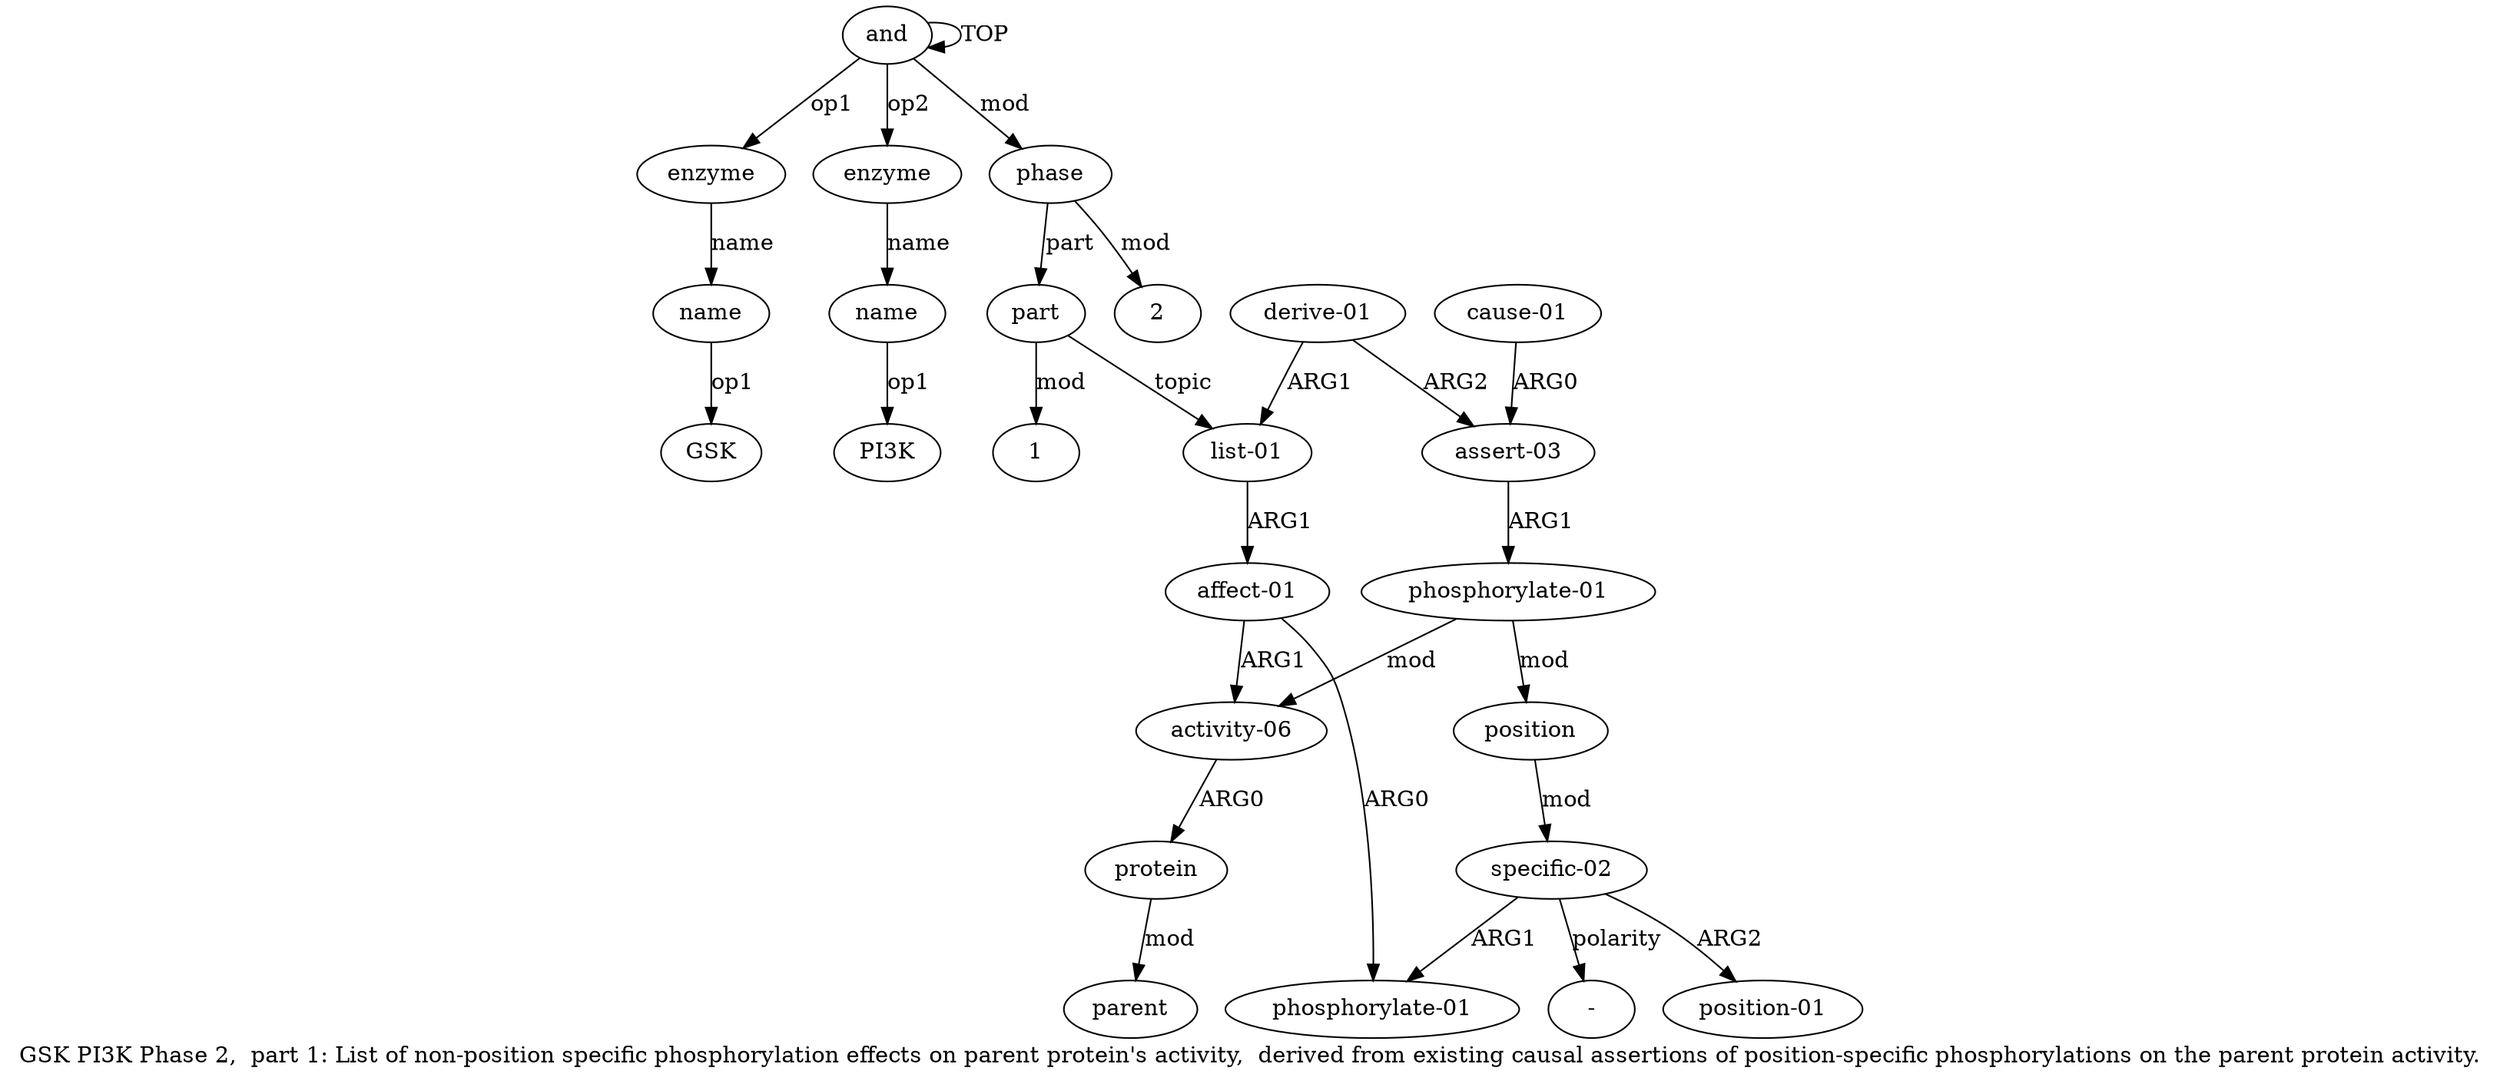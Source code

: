 digraph  {
	graph [label="GSK PI3K Phase 2,  part 1: List of non-position specific phosphorylation effects on parent protein's activity,  derived from existing \
causal assertions of position-specific phosphorylations on the parent protein activity."];
	node [label="\N"];
	"a4 PI3K"	 [color=black,
		gold_ind=-1,
		gold_label=PI3K,
		label=PI3K,
		test_ind=-1,
		test_label=PI3K];
	"a6 1"	 [color=black,
		gold_ind=-1,
		gold_label=1,
		label=1,
		test_ind=-1,
		test_label=1];
	"a2 GSK"	 [color=black,
		gold_ind=-1,
		gold_label=GSK,
		label=GSK,
		test_ind=-1,
		test_label=GSK];
	a15	 [color=black,
		gold_ind=15,
		gold_label="derive-01",
		label="derive-01",
		test_ind=15,
		test_label="derive-01"];
	a16	 [color=black,
		gold_ind=16,
		gold_label="assert-03",
		label="assert-03",
		test_ind=16,
		test_label="assert-03"];
	a15 -> a16 [key=0,
	color=black,
	gold_label=ARG2,
	label=ARG2,
	test_label=ARG2];
a7 [color=black,
	gold_ind=7,
	gold_label="list-01",
	label="list-01",
	test_ind=7,
	test_label="list-01"];
a15 -> a7 [key=0,
color=black,
gold_label=ARG1,
label=ARG1,
test_label=ARG1];
a14 [color=black,
gold_ind=14,
gold_label=parent,
label=parent,
test_ind=14,
test_label=parent];
a17 [color=black,
gold_ind=17,
gold_label="phosphorylate-01",
label="phosphorylate-01",
test_ind=17,
test_label="phosphorylate-01"];
a12 [color=black,
gold_ind=12,
gold_label="activity-06",
label="activity-06",
test_ind=12,
test_label="activity-06"];
a17 -> a12 [key=0,
color=black,
gold_label=mod,
label=mod,
test_label=mod];
a18 [color=black,
gold_ind=18,
gold_label=position,
label=position,
test_ind=18,
test_label=position];
a17 -> a18 [key=0,
color=black,
gold_label=mod,
label=mod,
test_label=mod];
a16 -> a17 [key=0,
color=black,
gold_label=ARG1,
label=ARG1,
test_label=ARG1];
a11 [color=black,
gold_ind=11,
gold_label="position-01",
label="position-01",
test_ind=11,
test_label="position-01"];
a10 [color=black,
gold_ind=10,
gold_label="specific-02",
label="specific-02",
test_ind=10,
test_label="specific-02"];
a10 -> a11 [key=0,
color=black,
gold_label=ARG2,
label=ARG2,
test_label=ARG2];
a9 [color=black,
gold_ind=9,
gold_label="phosphorylate-01",
label="phosphorylate-01",
test_ind=9,
test_label="phosphorylate-01"];
a10 -> a9 [key=0,
color=black,
gold_label=ARG1,
label=ARG1,
test_label=ARG1];
"a10 -" [color=black,
gold_ind=-1,
gold_label="-",
label="-",
test_ind=-1,
test_label="-"];
a10 -> "a10 -" [key=0,
color=black,
gold_label=polarity,
label=polarity,
test_label=polarity];
a13 [color=black,
gold_ind=13,
gold_label=protein,
label=protein,
test_ind=13,
test_label=protein];
a13 -> a14 [key=0,
color=black,
gold_label=mod,
label=mod,
test_label=mod];
a12 -> a13 [key=0,
color=black,
gold_label=ARG0,
label=ARG0,
test_label=ARG0];
a19 [color=black,
gold_ind=19,
gold_label="cause-01",
label="cause-01",
test_ind=19,
test_label="cause-01"];
a19 -> a16 [key=0,
color=black,
gold_label=ARG0,
label=ARG0,
test_label=ARG0];
a18 -> a10 [key=0,
color=black,
gold_label=mod,
label=mod,
test_label=mod];
a1 [color=black,
gold_ind=1,
gold_label=enzyme,
label=enzyme,
test_ind=1,
test_label=enzyme];
a2 [color=black,
gold_ind=2,
gold_label=name,
label=name,
test_ind=2,
test_label=name];
a1 -> a2 [key=0,
color=black,
gold_label=name,
label=name,
test_label=name];
a0 [color=black,
gold_ind=0,
gold_label=and,
label=and,
test_ind=0,
test_label=and];
a0 -> a1 [key=0,
color=black,
gold_label=op1,
label=op1,
test_label=op1];
a0 -> a0 [key=0,
color=black,
gold_label=TOP,
label=TOP,
test_label=TOP];
a3 [color=black,
gold_ind=3,
gold_label=enzyme,
label=enzyme,
test_ind=3,
test_label=enzyme];
a0 -> a3 [key=0,
color=black,
gold_label=op2,
label=op2,
test_label=op2];
a5 [color=black,
gold_ind=5,
gold_label=phase,
label=phase,
test_ind=5,
test_label=phase];
a0 -> a5 [key=0,
color=black,
gold_label=mod,
label=mod,
test_label=mod];
a4 [color=black,
gold_ind=4,
gold_label=name,
label=name,
test_ind=4,
test_label=name];
a3 -> a4 [key=0,
color=black,
gold_label=name,
label=name,
test_label=name];
a2 -> "a2 GSK" [key=0,
color=black,
gold_label=op1,
label=op1,
test_label=op1];
a6 [color=black,
gold_ind=6,
gold_label=part,
label=part,
test_ind=6,
test_label=part];
a5 -> a6 [key=0,
color=black,
gold_label=part,
label=part,
test_label=part];
"a5 2" [color=black,
gold_ind=-1,
gold_label=2,
label=2,
test_ind=-1,
test_label=2];
a5 -> "a5 2" [key=0,
color=black,
gold_label=mod,
label=mod,
test_label=mod];
a4 -> "a4 PI3K" [key=0,
color=black,
gold_label=op1,
label=op1,
test_label=op1];
a8 [color=black,
gold_ind=8,
gold_label="affect-01",
label="affect-01",
test_ind=8,
test_label="affect-01"];
a7 -> a8 [key=0,
color=black,
gold_label=ARG1,
label=ARG1,
test_label=ARG1];
a6 -> "a6 1" [key=0,
color=black,
gold_label=mod,
label=mod,
test_label=mod];
a6 -> a7 [key=0,
color=black,
gold_label=topic,
label=topic,
test_label=topic];
a8 -> a12 [key=0,
color=black,
gold_label=ARG1,
label=ARG1,
test_label=ARG1];
a8 -> a9 [key=0,
color=black,
gold_label=ARG0,
label=ARG0,
test_label=ARG0];
}
